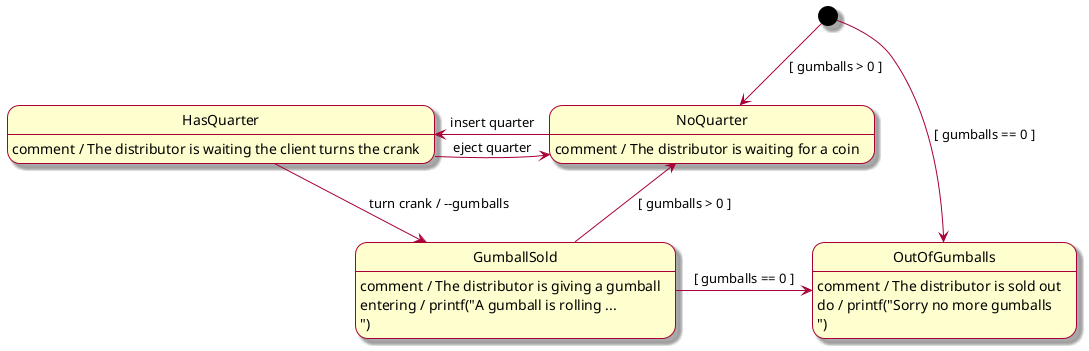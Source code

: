 @startuml
skin rose

'[brief] Simulate a gumball distributor.
'[header] #include <stdio.h>
'[param] int count
'[cons] gumballs(count)
'[code] int gumballs;
'[test] MockGumballController() : GumballController(1) {}

[*] --> NoQuarter : [ gumballs > 0 ]
[*] --> OutOfGumballs : [ gumballs == 0 ]
NoQuarter -> HasQuarter : insert quarter
HasQuarter -> NoQuarter : eject quarter
HasQuarter --> GumballSold : turn crank / --gumballs
GumballSold -> NoQuarter : [ gumballs > 0 ]
GumballSold -> OutOfGumballs : [ gumballs == 0 ]

NoQuarter : comment / The distributor is waiting for a coin
HasQuarter: comment / The distributor is waiting the client turns the crank
GumballSold : comment / The distributor is giving a gumball
GumballSold : entering / printf("A gumball is rolling ...\n")
OutOfGumballs : comment / The distributor is sold out
OutOfGumballs : do / printf("Sorry no more gumballs\n")

@enduml
